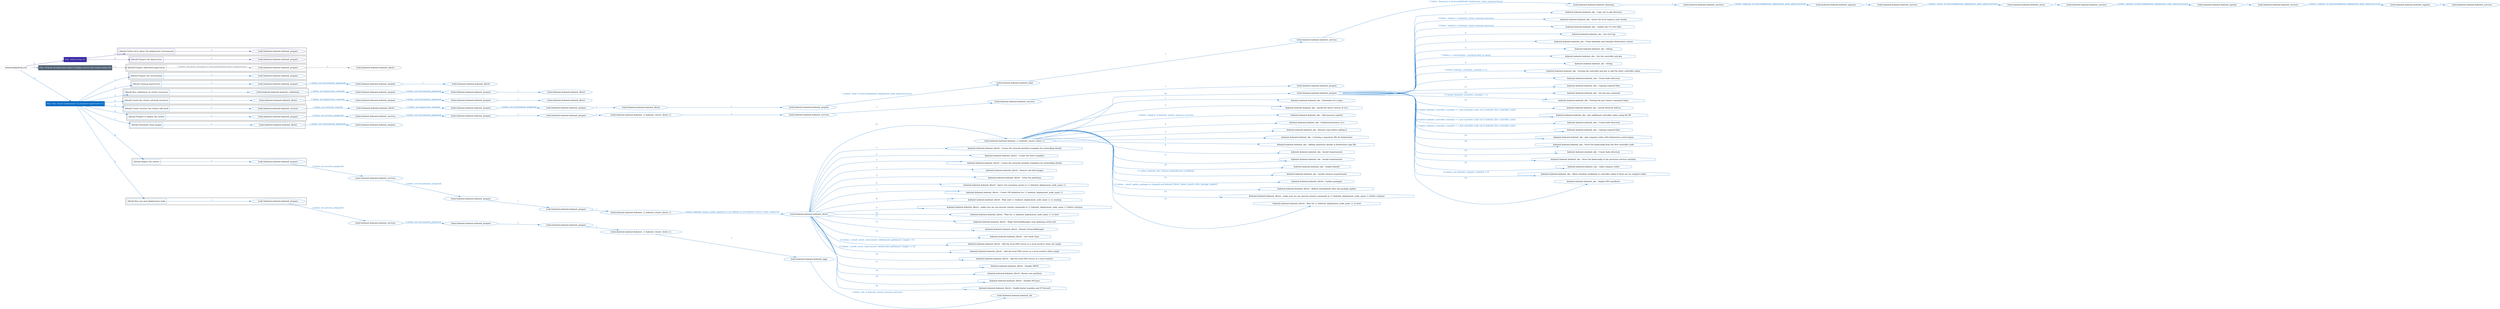 digraph {
	graph [concentrate=true ordering=in rankdir=LR ratio=fill]
	edge [esep=5 sep=10]
	"kubeinit/playbook.yml" [id=root_node style=dotted]
	play_4df8d734 [label="Play: Initial setup (1)" color="#3929a3" fontcolor="#ffffff" id=play_4df8d734 shape=box style=filled tooltip=localhost]
	"kubeinit/playbook.yml" -> play_4df8d734 [label="1 " color="#3929a3" fontcolor="#3929a3" id=edge_3ed5aedb labeltooltip="1 " tooltip="1 "]
	subgraph "kubeinit.kubeinit.kubeinit_prepare" {
		role_1d467097 [label="[role] kubeinit.kubeinit.kubeinit_prepare" color="#3929a3" id=role_1d467097 tooltip="kubeinit.kubeinit.kubeinit_prepare"]
	}
	subgraph "kubeinit.kubeinit.kubeinit_prepare" {
		role_15933218 [label="[role] kubeinit.kubeinit.kubeinit_prepare" color="#3929a3" id=role_15933218 tooltip="kubeinit.kubeinit.kubeinit_prepare"]
	}
	subgraph "Play: Initial setup (1)" {
		play_4df8d734 -> block_adcb17d1 [label=1 color="#3929a3" fontcolor="#3929a3" id=edge_505e6753 labeltooltip=1 tooltip=1]
		subgraph cluster_block_adcb17d1 {
			block_adcb17d1 [label="[block] Gather facts about the deployment environment" color="#3929a3" id=block_adcb17d1 labeltooltip="Gather facts about the deployment environment" shape=box tooltip="Gather facts about the deployment environment"]
			block_adcb17d1 -> role_1d467097 [label="1 " color="#3929a3" fontcolor="#3929a3" id=edge_13b1af11 labeltooltip="1 " tooltip="1 "]
		}
		play_4df8d734 -> block_289aad98 [label=2 color="#3929a3" fontcolor="#3929a3" id=edge_d13ef562 labeltooltip=2 tooltip=2]
		subgraph cluster_block_289aad98 {
			block_289aad98 [label="[block] Prepare the hypervisors" color="#3929a3" id=block_289aad98 labeltooltip="Prepare the hypervisors" shape=box tooltip="Prepare the hypervisors"]
			block_289aad98 -> role_15933218 [label="1 " color="#3929a3" fontcolor="#3929a3" id=edge_1b4a06f7 labeltooltip="1 " tooltip="1 "]
		}
	}
	play_a5031e57 [label="Play: Prepare all hypervisor hosts to deploy service and cluster nodes (0)" color="#556577" fontcolor="#ffffff" id=play_a5031e57 shape=box style=filled tooltip="Play: Prepare all hypervisor hosts to deploy service and cluster nodes (0)"]
	"kubeinit/playbook.yml" -> play_a5031e57 [label="2 " color="#556577" fontcolor="#556577" id=edge_7446e8f2 labeltooltip="2 " tooltip="2 "]
	subgraph "kubeinit.kubeinit.kubeinit_libvirt" {
		role_2a783f72 [label="[role] kubeinit.kubeinit.kubeinit_libvirt" color="#556577" id=role_2a783f72 tooltip="kubeinit.kubeinit.kubeinit_libvirt"]
	}
	subgraph "kubeinit.kubeinit.kubeinit_prepare" {
		role_7d89ce93 [label="[role] kubeinit.kubeinit.kubeinit_prepare" color="#556577" id=role_7d89ce93 tooltip="kubeinit.kubeinit.kubeinit_prepare"]
		role_7d89ce93 -> role_2a783f72 [label="1 " color="#556577" fontcolor="#556577" id=edge_5ac73dd1 labeltooltip="1 " tooltip="1 "]
	}
	subgraph "Play: Prepare all hypervisor hosts to deploy service and cluster nodes (0)" {
		play_a5031e57 -> block_fad495ef [label=1 color="#556577" fontcolor="#556577" id=edge_f0c6f021 labeltooltip=1 tooltip=1]
		subgraph cluster_block_fad495ef {
			block_fad495ef [label="[block] Prepare individual hypervisors" color="#556577" id=block_fad495ef labeltooltip="Prepare individual hypervisors" shape=box tooltip="Prepare individual hypervisors"]
			block_fad495ef -> role_7d89ce93 [label="1 [when: inventory_hostname in hostvars['kubeinit-facts'].hypervisors]" color="#556577" fontcolor="#556577" id=edge_6b771e18 labeltooltip="1 [when: inventory_hostname in hostvars['kubeinit-facts'].hypervisors]" tooltip="1 [when: inventory_hostname in hostvars['kubeinit-facts'].hypervisors]"]
		}
	}
	play_5ff806c0 [label="Play: Run cluster deployment on prepared hypervisors (1)" color="#086bc4" fontcolor="#ffffff" id=play_5ff806c0 shape=box style=filled tooltip=localhost]
	"kubeinit/playbook.yml" -> play_5ff806c0 [label="3 " color="#086bc4" fontcolor="#086bc4" id=edge_98f9f1fe labeltooltip="3 " tooltip="3 "]
	subgraph "kubeinit.kubeinit.kubeinit_prepare" {
		role_2b2a44ca [label="[role] kubeinit.kubeinit.kubeinit_prepare" color="#086bc4" id=role_2b2a44ca tooltip="kubeinit.kubeinit.kubeinit_prepare"]
	}
	subgraph "kubeinit.kubeinit.kubeinit_libvirt" {
		role_8ff7f972 [label="[role] kubeinit.kubeinit.kubeinit_libvirt" color="#086bc4" id=role_8ff7f972 tooltip="kubeinit.kubeinit.kubeinit_libvirt"]
	}
	subgraph "kubeinit.kubeinit.kubeinit_prepare" {
		role_ad8cf915 [label="[role] kubeinit.kubeinit.kubeinit_prepare" color="#086bc4" id=role_ad8cf915 tooltip="kubeinit.kubeinit.kubeinit_prepare"]
		role_ad8cf915 -> role_8ff7f972 [label="1 " color="#086bc4" fontcolor="#086bc4" id=edge_fd07d727 labeltooltip="1 " tooltip="1 "]
	}
	subgraph "kubeinit.kubeinit.kubeinit_prepare" {
		role_c3f7eca8 [label="[role] kubeinit.kubeinit.kubeinit_prepare" color="#086bc4" id=role_c3f7eca8 tooltip="kubeinit.kubeinit.kubeinit_prepare"]
		role_c3f7eca8 -> role_ad8cf915 [label="1 [when: not environment_prepared]" color="#086bc4" fontcolor="#086bc4" id=edge_e29c8c70 labeltooltip="1 [when: not environment_prepared]" tooltip="1 [when: not environment_prepared]"]
	}
	subgraph "kubeinit.kubeinit.kubeinit_libvirt" {
		role_96625c7c [label="[role] kubeinit.kubeinit.kubeinit_libvirt" color="#086bc4" id=role_96625c7c tooltip="kubeinit.kubeinit.kubeinit_libvirt"]
	}
	subgraph "kubeinit.kubeinit.kubeinit_prepare" {
		role_d5eb5d60 [label="[role] kubeinit.kubeinit.kubeinit_prepare" color="#086bc4" id=role_d5eb5d60 tooltip="kubeinit.kubeinit.kubeinit_prepare"]
		role_d5eb5d60 -> role_96625c7c [label="1 " color="#086bc4" fontcolor="#086bc4" id=edge_0a74979b labeltooltip="1 " tooltip="1 "]
	}
	subgraph "kubeinit.kubeinit.kubeinit_prepare" {
		role_6352f57e [label="[role] kubeinit.kubeinit.kubeinit_prepare" color="#086bc4" id=role_6352f57e tooltip="kubeinit.kubeinit.kubeinit_prepare"]
		role_6352f57e -> role_d5eb5d60 [label="1 [when: not environment_prepared]" color="#086bc4" fontcolor="#086bc4" id=edge_8f5067fd labeltooltip="1 [when: not environment_prepared]" tooltip="1 [when: not environment_prepared]"]
	}
	subgraph "kubeinit.kubeinit.kubeinit_validations" {
		role_2d87661e [label="[role] kubeinit.kubeinit.kubeinit_validations" color="#086bc4" id=role_2d87661e tooltip="kubeinit.kubeinit.kubeinit_validations"]
		role_2d87661e -> role_6352f57e [label="1 [when: not hypervisors_cleaned]" color="#086bc4" fontcolor="#086bc4" id=edge_c60edac9 labeltooltip="1 [when: not hypervisors_cleaned]" tooltip="1 [when: not hypervisors_cleaned]"]
	}
	subgraph "kubeinit.kubeinit.kubeinit_libvirt" {
		role_cf335467 [label="[role] kubeinit.kubeinit.kubeinit_libvirt" color="#086bc4" id=role_cf335467 tooltip="kubeinit.kubeinit.kubeinit_libvirt"]
	}
	subgraph "kubeinit.kubeinit.kubeinit_prepare" {
		role_ef322aff [label="[role] kubeinit.kubeinit.kubeinit_prepare" color="#086bc4" id=role_ef322aff tooltip="kubeinit.kubeinit.kubeinit_prepare"]
		role_ef322aff -> role_cf335467 [label="1 " color="#086bc4" fontcolor="#086bc4" id=edge_095b2b27 labeltooltip="1 " tooltip="1 "]
	}
	subgraph "kubeinit.kubeinit.kubeinit_prepare" {
		role_7a7e0db0 [label="[role] kubeinit.kubeinit.kubeinit_prepare" color="#086bc4" id=role_7a7e0db0 tooltip="kubeinit.kubeinit.kubeinit_prepare"]
		role_7a7e0db0 -> role_ef322aff [label="1 [when: not environment_prepared]" color="#086bc4" fontcolor="#086bc4" id=edge_0011e1dc labeltooltip="1 [when: not environment_prepared]" tooltip="1 [when: not environment_prepared]"]
	}
	subgraph "kubeinit.kubeinit.kubeinit_libvirt" {
		role_b9ea425b [label="[role] kubeinit.kubeinit.kubeinit_libvirt" color="#086bc4" id=role_b9ea425b tooltip="kubeinit.kubeinit.kubeinit_libvirt"]
		role_b9ea425b -> role_7a7e0db0 [label="1 [when: not hypervisors_cleaned]" color="#086bc4" fontcolor="#086bc4" id=edge_5e09fa13 labeltooltip="1 [when: not hypervisors_cleaned]" tooltip="1 [when: not hypervisors_cleaned]"]
	}
	subgraph "kubeinit.kubeinit.kubeinit_services" {
		role_4d7e0a0d [label="[role] kubeinit.kubeinit.kubeinit_services" color="#086bc4" id=role_4d7e0a0d tooltip="kubeinit.kubeinit.kubeinit_services"]
	}
	subgraph "kubeinit.kubeinit.kubeinit_registry" {
		role_9364b948 [label="[role] kubeinit.kubeinit.kubeinit_registry" color="#086bc4" id=role_9364b948 tooltip="kubeinit.kubeinit.kubeinit_registry"]
		role_9364b948 -> role_4d7e0a0d [label="1 " color="#086bc4" fontcolor="#086bc4" id=edge_e820f19b labeltooltip="1 " tooltip="1 "]
	}
	subgraph "kubeinit.kubeinit.kubeinit_services" {
		role_c9177284 [label="[role] kubeinit.kubeinit.kubeinit_services" color="#086bc4" id=role_c9177284 tooltip="kubeinit.kubeinit.kubeinit_services"]
		role_c9177284 -> role_9364b948 [label="1 [when: 'registry' in hostvars[kubeinit_deployment_node_name].services]" color="#086bc4" fontcolor="#086bc4" id=edge_66edf5ef labeltooltip="1 [when: 'registry' in hostvars[kubeinit_deployment_node_name].services]" tooltip="1 [when: 'registry' in hostvars[kubeinit_deployment_node_name].services]"]
	}
	subgraph "kubeinit.kubeinit.kubeinit_apache" {
		role_87221b5e [label="[role] kubeinit.kubeinit.kubeinit_apache" color="#086bc4" id=role_87221b5e tooltip="kubeinit.kubeinit.kubeinit_apache"]
		role_87221b5e -> role_c9177284 [label="1 " color="#086bc4" fontcolor="#086bc4" id=edge_55ea1397 labeltooltip="1 " tooltip="1 "]
	}
	subgraph "kubeinit.kubeinit.kubeinit_services" {
		role_a768c09b [label="[role] kubeinit.kubeinit.kubeinit_services" color="#086bc4" id=role_a768c09b tooltip="kubeinit.kubeinit.kubeinit_services"]
		role_a768c09b -> role_87221b5e [label="1 [when: 'apache' in hostvars[kubeinit_deployment_node_name].services]" color="#086bc4" fontcolor="#086bc4" id=edge_456926e8 labeltooltip="1 [when: 'apache' in hostvars[kubeinit_deployment_node_name].services]" tooltip="1 [when: 'apache' in hostvars[kubeinit_deployment_node_name].services]"]
	}
	subgraph "kubeinit.kubeinit.kubeinit_nexus" {
		role_a25a2f2f [label="[role] kubeinit.kubeinit.kubeinit_nexus" color="#086bc4" id=role_a25a2f2f tooltip="kubeinit.kubeinit.kubeinit_nexus"]
		role_a25a2f2f -> role_a768c09b [label="1 " color="#086bc4" fontcolor="#086bc4" id=edge_9abb2444 labeltooltip="1 " tooltip="1 "]
	}
	subgraph "kubeinit.kubeinit.kubeinit_services" {
		role_cd7a7ea3 [label="[role] kubeinit.kubeinit.kubeinit_services" color="#086bc4" id=role_cd7a7ea3 tooltip="kubeinit.kubeinit.kubeinit_services"]
		role_cd7a7ea3 -> role_a25a2f2f [label="1 [when: 'nexus' in hostvars[kubeinit_deployment_node_name].services]" color="#086bc4" fontcolor="#086bc4" id=edge_f8e1621b labeltooltip="1 [when: 'nexus' in hostvars[kubeinit_deployment_node_name].services]" tooltip="1 [when: 'nexus' in hostvars[kubeinit_deployment_node_name].services]"]
	}
	subgraph "kubeinit.kubeinit.kubeinit_haproxy" {
		role_f09598a8 [label="[role] kubeinit.kubeinit.kubeinit_haproxy" color="#086bc4" id=role_f09598a8 tooltip="kubeinit.kubeinit.kubeinit_haproxy"]
		role_f09598a8 -> role_cd7a7ea3 [label="1 " color="#086bc4" fontcolor="#086bc4" id=edge_c3ebd8f5 labeltooltip="1 " tooltip="1 "]
	}
	subgraph "kubeinit.kubeinit.kubeinit_services" {
		role_db5be6fd [label="[role] kubeinit.kubeinit.kubeinit_services" color="#086bc4" id=role_db5be6fd tooltip="kubeinit.kubeinit.kubeinit_services"]
		role_db5be6fd -> role_f09598a8 [label="1 [when: 'haproxy' in hostvars[kubeinit_deployment_node_name].services]" color="#086bc4" fontcolor="#086bc4" id=edge_77153c7b labeltooltip="1 [when: 'haproxy' in hostvars[kubeinit_deployment_node_name].services]" tooltip="1 [when: 'haproxy' in hostvars[kubeinit_deployment_node_name].services]"]
	}
	subgraph "kubeinit.kubeinit.kubeinit_dnsmasq" {
		role_d92e826e [label="[role] kubeinit.kubeinit.kubeinit_dnsmasq" color="#086bc4" id=role_d92e826e tooltip="kubeinit.kubeinit.kubeinit_dnsmasq"]
		role_d92e826e -> role_db5be6fd [label="1 " color="#086bc4" fontcolor="#086bc4" id=edge_0b9aeb5b labeltooltip="1 " tooltip="1 "]
	}
	subgraph "kubeinit.kubeinit.kubeinit_services" {
		role_4b317876 [label="[role] kubeinit.kubeinit.kubeinit_services" color="#086bc4" id=role_4b317876 tooltip="kubeinit.kubeinit.kubeinit_services"]
		role_4b317876 -> role_d92e826e [label="1 [when: 'dnsmasq' in hostvars[kubeinit_deployment_node_name].services]" color="#086bc4" fontcolor="#086bc4" id=edge_027cce01 labeltooltip="1 [when: 'dnsmasq' in hostvars[kubeinit_deployment_node_name].services]" tooltip="1 [when: 'dnsmasq' in hostvars[kubeinit_deployment_node_name].services]"]
	}
	subgraph "kubeinit.kubeinit.kubeinit_bind" {
		role_19c16f8e [label="[role] kubeinit.kubeinit.kubeinit_bind" color="#086bc4" id=role_19c16f8e tooltip="kubeinit.kubeinit.kubeinit_bind"]
		role_19c16f8e -> role_4b317876 [label="1 " color="#086bc4" fontcolor="#086bc4" id=edge_41ac9690 labeltooltip="1 " tooltip="1 "]
	}
	subgraph "kubeinit.kubeinit.kubeinit_prepare" {
		role_c6bc82ed [label="[role] kubeinit.kubeinit.kubeinit_prepare" color="#086bc4" id=role_c6bc82ed tooltip="kubeinit.kubeinit.kubeinit_prepare"]
		role_c6bc82ed -> role_19c16f8e [label="1 [when: 'bind' in hostvars[kubeinit_deployment_node_name].services]" color="#086bc4" fontcolor="#086bc4" id=edge_817ed645 labeltooltip="1 [when: 'bind' in hostvars[kubeinit_deployment_node_name].services]" tooltip="1 [when: 'bind' in hostvars[kubeinit_deployment_node_name].services]"]
	}
	subgraph "kubeinit.kubeinit.kubeinit_libvirt" {
		role_b9b2a338 [label="[role] kubeinit.kubeinit.kubeinit_libvirt" color="#086bc4" id=role_b9b2a338 tooltip="kubeinit.kubeinit.kubeinit_libvirt"]
		role_b9b2a338 -> role_c6bc82ed [label="1 " color="#086bc4" fontcolor="#086bc4" id=edge_1a48eed8 labeltooltip="1 " tooltip="1 "]
	}
	subgraph "kubeinit.kubeinit.kubeinit_prepare" {
		role_388129c2 [label="[role] kubeinit.kubeinit.kubeinit_prepare" color="#086bc4" id=role_388129c2 tooltip="kubeinit.kubeinit.kubeinit_prepare"]
		role_388129c2 -> role_b9b2a338 [label="1 " color="#086bc4" fontcolor="#086bc4" id=edge_c1a2c1a8 labeltooltip="1 " tooltip="1 "]
	}
	subgraph "kubeinit.kubeinit.kubeinit_prepare" {
		role_335f3ede [label="[role] kubeinit.kubeinit.kubeinit_prepare" color="#086bc4" id=role_335f3ede tooltip="kubeinit.kubeinit.kubeinit_prepare"]
		role_335f3ede -> role_388129c2 [label="1 [when: not environment_prepared]" color="#086bc4" fontcolor="#086bc4" id=edge_19c2c2e0 labeltooltip="1 [when: not environment_prepared]" tooltip="1 [when: not environment_prepared]"]
	}
	subgraph "kubeinit.kubeinit.kubeinit_libvirt" {
		role_1cc6592c [label="[role] kubeinit.kubeinit.kubeinit_libvirt" color="#086bc4" id=role_1cc6592c tooltip="kubeinit.kubeinit.kubeinit_libvirt"]
		role_1cc6592c -> role_335f3ede [label="1 [when: not hypervisors_cleaned]" color="#086bc4" fontcolor="#086bc4" id=edge_55834cd8 labeltooltip="1 [when: not hypervisors_cleaned]" tooltip="1 [when: not hypervisors_cleaned]"]
	}
	subgraph "kubeinit.kubeinit.kubeinit_services" {
		role_0e4b0f55 [label="[role] kubeinit.kubeinit.kubeinit_services" color="#086bc4" id=role_0e4b0f55 tooltip="kubeinit.kubeinit.kubeinit_services"]
		role_0e4b0f55 -> role_1cc6592c [label="1 [when: not network_created]" color="#086bc4" fontcolor="#086bc4" id=edge_bcb33b3a labeltooltip="1 [when: not network_created]" tooltip="1 [when: not network_created]"]
	}
	subgraph "kubeinit.kubeinit.kubeinit_prepare" {
		role_327205b8 [label="[role] kubeinit.kubeinit.kubeinit_prepare" color="#086bc4" id=role_327205b8 tooltip="kubeinit.kubeinit.kubeinit_prepare"]
	}
	subgraph "kubeinit.kubeinit.kubeinit_services" {
		role_8ec144fd [label="[role] kubeinit.kubeinit.kubeinit_services" color="#086bc4" id=role_8ec144fd tooltip="kubeinit.kubeinit.kubeinit_services"]
		role_8ec144fd -> role_327205b8 [label="1 " color="#086bc4" fontcolor="#086bc4" id=edge_b0a00d24 labeltooltip="1 " tooltip="1 "]
	}
	subgraph "kubeinit.kubeinit.kubeinit_services" {
		role_80258eed [label="[role] kubeinit.kubeinit.kubeinit_services" color="#086bc4" id=role_80258eed tooltip="kubeinit.kubeinit.kubeinit_services"]
		role_80258eed -> role_8ec144fd [label="1 " color="#086bc4" fontcolor="#086bc4" id=edge_8c93f946 labeltooltip="1 " tooltip="1 "]
	}
	subgraph "kubeinit.kubeinit.kubeinit_{{ kubeinit_cluster_distro }}" {
		role_b911feb9 [label="[role] kubeinit.kubeinit.kubeinit_{{ kubeinit_cluster_distro }}" color="#086bc4" id=role_b911feb9 tooltip="kubeinit.kubeinit.kubeinit_{{ kubeinit_cluster_distro }}"]
		role_b911feb9 -> role_80258eed [label="1 " color="#086bc4" fontcolor="#086bc4" id=edge_a6a96b20 labeltooltip="1 " tooltip="1 "]
	}
	subgraph "kubeinit.kubeinit.kubeinit_prepare" {
		role_0648d291 [label="[role] kubeinit.kubeinit.kubeinit_prepare" color="#086bc4" id=role_0648d291 tooltip="kubeinit.kubeinit.kubeinit_prepare"]
		role_0648d291 -> role_b911feb9 [label="1 " color="#086bc4" fontcolor="#086bc4" id=edge_9d9996bf labeltooltip="1 " tooltip="1 "]
	}
	subgraph "kubeinit.kubeinit.kubeinit_prepare" {
		role_cbd53450 [label="[role] kubeinit.kubeinit.kubeinit_prepare" color="#086bc4" id=role_cbd53450 tooltip="kubeinit.kubeinit.kubeinit_prepare"]
		role_cbd53450 -> role_0648d291 [label="1 " color="#086bc4" fontcolor="#086bc4" id=edge_f4871e44 labeltooltip="1 " tooltip="1 "]
	}
	subgraph "kubeinit.kubeinit.kubeinit_services" {
		role_aff22ab5 [label="[role] kubeinit.kubeinit.kubeinit_services" color="#086bc4" id=role_aff22ab5 tooltip="kubeinit.kubeinit.kubeinit_services"]
		role_aff22ab5 -> role_cbd53450 [label="1 [when: not environment_prepared]" color="#086bc4" fontcolor="#086bc4" id=edge_6f68a855 labeltooltip="1 [when: not environment_prepared]" tooltip="1 [when: not environment_prepared]"]
	}
	subgraph "kubeinit.kubeinit.kubeinit_prepare" {
		role_21009ab2 [label="[role] kubeinit.kubeinit.kubeinit_prepare" color="#086bc4" id=role_21009ab2 tooltip="kubeinit.kubeinit.kubeinit_prepare"]
		role_21009ab2 -> role_aff22ab5 [label="1 [when: not services_prepared]" color="#086bc4" fontcolor="#086bc4" id=edge_0233f955 labeltooltip="1 [when: not services_prepared]" tooltip="1 [when: not services_prepared]"]
	}
	subgraph "kubeinit.kubeinit.kubeinit_prepare" {
		role_cea91647 [label="[role] kubeinit.kubeinit.kubeinit_prepare" color="#086bc4" id=role_cea91647 tooltip="kubeinit.kubeinit.kubeinit_prepare"]
	}
	subgraph "kubeinit.kubeinit.kubeinit_libvirt" {
		role_122a59dc [label="[role] kubeinit.kubeinit.kubeinit_libvirt" color="#086bc4" id=role_122a59dc tooltip="kubeinit.kubeinit.kubeinit_libvirt"]
		role_122a59dc -> role_cea91647 [label="1 [when: not environment_prepared]" color="#086bc4" fontcolor="#086bc4" id=edge_670f5f5a labeltooltip="1 [when: not environment_prepared]" tooltip="1 [when: not environment_prepared]"]
	}
	subgraph "kubeinit.kubeinit.kubeinit_prepare" {
		role_ce9730eb [label="[role] kubeinit.kubeinit.kubeinit_prepare" color="#086bc4" id=role_ce9730eb tooltip="kubeinit.kubeinit.kubeinit_prepare"]
		task_fcd338c7 [label="kubeinit.kubeinit.kubeinit_eks : Copy cert to pki directory" color="#086bc4" id=task_fcd338c7 shape=octagon tooltip="kubeinit.kubeinit.kubeinit_eks : Copy cert to pki directory"]
		role_ce9730eb -> task_fcd338c7 [label="1 " color="#086bc4" fontcolor="#086bc4" id=edge_8430ed64 labeltooltip="1 " tooltip="1 "]
		task_208f67e6 [label="kubeinit.kubeinit.kubeinit_eks : Insert the local registry auth details" color="#086bc4" id=task_208f67e6 shape=octagon tooltip="kubeinit.kubeinit.kubeinit_eks : Insert the local registry auth details"]
		role_ce9730eb -> task_208f67e6 [label="2 [when: 'registry' in kubeinit_cluster_hostvars.services]" color="#086bc4" fontcolor="#086bc4" id=edge_d4ae36c4 labeltooltip="2 [when: 'registry' in kubeinit_cluster_hostvars.services]" tooltip="2 [when: 'registry' in kubeinit_cluster_hostvars.services]"]
		task_ed138535 [label="kubeinit.kubeinit.kubeinit_eks : Update the CA certs files" color="#086bc4" id=task_ed138535 shape=octagon tooltip="kubeinit.kubeinit.kubeinit_eks : Update the CA certs files"]
		role_ce9730eb -> task_ed138535 [label="3 [when: 'registry' in kubeinit_cluster_hostvars.services]" color="#086bc4" fontcolor="#086bc4" id=edge_969810f0 labeltooltip="3 [when: 'registry' in kubeinit_cluster_hostvars.services]" tooltip="3 [when: 'registry' in kubeinit_cluster_hostvars.services]"]
		task_51d58730 [label="kubeinit.kubeinit.kubeinit_eks : Get etcd tag" color="#086bc4" id=task_51d58730 shape=octagon tooltip="kubeinit.kubeinit.kubeinit_eks : Get etcd tag"]
		role_ce9730eb -> task_51d58730 [label="4 " color="#086bc4" fontcolor="#086bc4" id=edge_cf4c1f9a labeltooltip="4 " tooltip="4 "]
		task_7de5353f [label="kubeinit.kubeinit.kubeinit_eks : Clean kubeadm and initialize Kubernetes cluster" color="#086bc4" id=task_7de5353f shape=octagon tooltip="kubeinit.kubeinit.kubeinit_eks : Clean kubeadm and initialize Kubernetes cluster"]
		role_ce9730eb -> task_7de5353f [label="5 " color="#086bc4" fontcolor="#086bc4" id=edge_a0873c65 labeltooltip="5 " tooltip="5 "]
		task_2b5e5bda [label="kubeinit.kubeinit.kubeinit_eks : Debug" color="#086bc4" id=task_2b5e5bda shape=octagon tooltip="kubeinit.kubeinit.kubeinit_eks : Debug"]
		role_ce9730eb -> task_2b5e5bda [label="6 " color="#086bc4" fontcolor="#086bc4" id=edge_60cbb2e2 labeltooltip="6 " tooltip="6 "]
		task_7a2798ac [label="kubeinit.kubeinit.kubeinit_eks : Get the controller join key" color="#086bc4" id=task_7a2798ac shape=octagon tooltip="kubeinit.kubeinit.kubeinit_eks : Get the controller join key"]
		role_ce9730eb -> task_7a2798ac [label="7 [when: ('--control-plane --certificate-key' in item)]" color="#086bc4" fontcolor="#086bc4" id=edge_d0d1fdf5 labeltooltip="7 [when: ('--control-plane --certificate-key' in item)]" tooltip="7 [when: ('--control-plane --certificate-key' in item)]"]
		task_9708154d [label="kubeinit.kubeinit.kubeinit_eks : Debug" color="#086bc4" id=task_9708154d shape=octagon tooltip="kubeinit.kubeinit.kubeinit_eks : Debug"]
		role_ce9730eb -> task_9708154d [label="8 " color="#086bc4" fontcolor="#086bc4" id=edge_55729abe labeltooltip="8 " tooltip="8 "]
		task_cd5156e5 [label="kubeinit.kubeinit.kubeinit_eks : Storing the controller join key to add the other controller nodes." color="#086bc4" id=task_cd5156e5 shape=octagon tooltip="kubeinit.kubeinit.kubeinit_eks : Storing the controller join key to add the other controller nodes."]
		role_ce9730eb -> task_cd5156e5 [label="9 [when: kubeinit_controller_count|int > 1]" color="#086bc4" fontcolor="#086bc4" id=edge_4fed5e34 labeltooltip="9 [when: kubeinit_controller_count|int > 1]" tooltip="9 [when: kubeinit_controller_count|int > 1]"]
		task_61a9622d [label="kubeinit.kubeinit.kubeinit_eks : Create kube directory" color="#086bc4" id=task_61a9622d shape=octagon tooltip="kubeinit.kubeinit.kubeinit_eks : Create kube directory"]
		role_ce9730eb -> task_61a9622d [label="10 " color="#086bc4" fontcolor="#086bc4" id=edge_5c4b7e5f labeltooltip="10 " tooltip="10 "]
		task_234d3895 [label="kubeinit.kubeinit.kubeinit_eks : Copying required files" color="#086bc4" id=task_234d3895 shape=octagon tooltip="kubeinit.kubeinit.kubeinit_eks : Copying required files"]
		role_ce9730eb -> task_234d3895 [label="11 " color="#086bc4" fontcolor="#086bc4" id=edge_c275c3ea labeltooltip="11 " tooltip="11 "]
		task_2d70c197 [label="kubeinit.kubeinit.kubeinit_eks : Get the join command" color="#086bc4" id=task_2d70c197 shape=octagon tooltip="kubeinit.kubeinit.kubeinit_eks : Get the join command"]
		role_ce9730eb -> task_2d70c197 [label="12 " color="#086bc4" fontcolor="#086bc4" id=edge_0b0c7f45 labeltooltip="12 " tooltip="12 "]
		task_8391bad2 [label="kubeinit.kubeinit.kubeinit_eks : Storing the join cluster command token." color="#086bc4" id=task_8391bad2 shape=octagon tooltip="kubeinit.kubeinit.kubeinit_eks : Storing the join cluster command token."]
		role_ce9730eb -> task_8391bad2 [label="13 [when: kubeinit_controller_count|int > 1]" color="#086bc4" fontcolor="#086bc4" id=edge_05011b20 labeltooltip="13 [when: kubeinit_controller_count|int > 1]" tooltip="13 [when: kubeinit_controller_count|int > 1]"]
		task_6cc54717 [label="kubeinit.kubeinit.kubeinit_eks : Install Network Add-on" color="#086bc4" id=task_6cc54717 shape=octagon tooltip="kubeinit.kubeinit.kubeinit_eks : Install Network Add-on"]
		role_ce9730eb -> task_6cc54717 [label="14 " color="#086bc4" fontcolor="#086bc4" id=edge_d046a3f7 labeltooltip="14 " tooltip="14 "]
		task_f7aaf9bf [label="kubeinit.kubeinit.kubeinit_eks : Join additional controller nodes using the PK" color="#086bc4" id=task_f7aaf9bf shape=octagon tooltip="kubeinit.kubeinit.kubeinit_eks : Join additional controller nodes using the PK"]
		role_ce9730eb -> task_f7aaf9bf [label="15 [when: kubeinit_controller_count|int > 1 and controller_node not in kubeinit_first_controller_node]" color="#086bc4" fontcolor="#086bc4" id=edge_aade8af4 labeltooltip="15 [when: kubeinit_controller_count|int > 1 and controller_node not in kubeinit_first_controller_node]" tooltip="15 [when: kubeinit_controller_count|int > 1 and controller_node not in kubeinit_first_controller_node]"]
		task_cdab5ceb [label="kubeinit.kubeinit.kubeinit_eks : Create kube directory" color="#086bc4" id=task_cdab5ceb shape=octagon tooltip="kubeinit.kubeinit.kubeinit_eks : Create kube directory"]
		role_ce9730eb -> task_cdab5ceb [label="16 [when: kubeinit_controller_count|int > 1 and controller_node not in kubeinit_first_controller_node]" color="#086bc4" fontcolor="#086bc4" id=edge_8267a372 labeltooltip="16 [when: kubeinit_controller_count|int > 1 and controller_node not in kubeinit_first_controller_node]" tooltip="16 [when: kubeinit_controller_count|int > 1 and controller_node not in kubeinit_first_controller_node]"]
		task_170ca5c5 [label="kubeinit.kubeinit.kubeinit_eks : Copying required files" color="#086bc4" id=task_170ca5c5 shape=octagon tooltip="kubeinit.kubeinit.kubeinit_eks : Copying required files"]
		role_ce9730eb -> task_170ca5c5 [label="17 [when: kubeinit_controller_count|int > 1 and controller_node not in kubeinit_first_controller_node]" color="#086bc4" fontcolor="#086bc4" id=edge_96d20a0c labeltooltip="17 [when: kubeinit_controller_count|int > 1 and controller_node not in kubeinit_first_controller_node]" tooltip="17 [when: kubeinit_controller_count|int > 1 and controller_node not in kubeinit_first_controller_node]"]
		task_706edc14 [label="kubeinit.kubeinit.kubeinit_eks : Join compute nodes with kubernetes control plane" color="#086bc4" id=task_706edc14 shape=octagon tooltip="kubeinit.kubeinit.kubeinit_eks : Join compute nodes with kubernetes control plane"]
		role_ce9730eb -> task_706edc14 [label="18 " color="#086bc4" fontcolor="#086bc4" id=edge_4cf65783 labeltooltip="18 " tooltip="18 "]
		task_c250c961 [label="kubeinit.kubeinit.kubeinit_eks : Fetch the kubeconfig from the first controller node" color="#086bc4" id=task_c250c961 shape=octagon tooltip="kubeinit.kubeinit.kubeinit_eks : Fetch the kubeconfig from the first controller node"]
		role_ce9730eb -> task_c250c961 [label="19 " color="#086bc4" fontcolor="#086bc4" id=edge_aa3c4435 labeltooltip="19 " tooltip="19 "]
		task_e78d1c6e [label="kubeinit.kubeinit.kubeinit_eks : Create kube directory" color="#086bc4" id=task_e78d1c6e shape=octagon tooltip="kubeinit.kubeinit.kubeinit_eks : Create kube directory"]
		role_ce9730eb -> task_e78d1c6e [label="20 " color="#086bc4" fontcolor="#086bc4" id=edge_db3507fb labeltooltip="20 " tooltip="20 "]
		task_10b5288e [label="kubeinit.kubeinit.kubeinit_eks : Store the kubeconfig to the provision services machine." color="#086bc4" id=task_10b5288e shape=octagon tooltip="kubeinit.kubeinit.kubeinit_eks : Store the kubeconfig to the provision services machine."]
		role_ce9730eb -> task_10b5288e [label="21 " color="#086bc4" fontcolor="#086bc4" id=edge_0b9178d0 labeltooltip="21 " tooltip="21 "]
		task_67b450c6 [label="kubeinit.kubeinit.kubeinit_eks : Label compute nodes" color="#086bc4" id=task_67b450c6 shape=octagon tooltip="kubeinit.kubeinit.kubeinit_eks : Label compute nodes"]
		role_ce9730eb -> task_67b450c6 [label="22 " color="#086bc4" fontcolor="#086bc4" id=edge_3a8c6171 labeltooltip="22 " tooltip="22 "]
		task_4f214f6c [label="kubeinit.kubeinit.kubeinit_eks : Allow schedule workloads in controller nodes if there are no compute nodes" color="#086bc4" id=task_4f214f6c shape=octagon tooltip="kubeinit.kubeinit.kubeinit_eks : Allow schedule workloads in controller nodes if there are no compute nodes"]
		role_ce9730eb -> task_4f214f6c [label="23 [when: not kubeinit_compute_count|int > 0]" color="#086bc4" fontcolor="#086bc4" id=edge_c5720257 labeltooltip="23 [when: not kubeinit_compute_count|int > 0]" tooltip="23 [when: not kubeinit_compute_count|int > 0]"]
		task_03b86464 [label="kubeinit.kubeinit.kubeinit_eks : Deploy EKS manifests." color="#086bc4" id=task_03b86464 shape=octagon tooltip="kubeinit.kubeinit.kubeinit_eks : Deploy EKS manifests."]
		role_ce9730eb -> task_03b86464 [label="24 " color="#086bc4" fontcolor="#086bc4" id=edge_0458e563 labeltooltip="24 " tooltip="24 "]
	}
	subgraph "kubeinit.kubeinit.kubeinit_{{ kubeinit_cluster_distro }}" {
		role_e3c967c9 [label="[role] kubeinit.kubeinit.kubeinit_{{ kubeinit_cluster_distro }}" color="#086bc4" id=role_e3c967c9 tooltip="kubeinit.kubeinit.kubeinit_{{ kubeinit_cluster_distro }}"]
		task_badb5c3e [label="kubeinit.kubeinit.kubeinit_eks : Download cri-o repos" color="#086bc4" id=task_badb5c3e shape=octagon tooltip="kubeinit.kubeinit.kubeinit_eks : Download cri-o repos"]
		role_e3c967c9 -> task_badb5c3e [label="1 " color="#086bc4" fontcolor="#086bc4" id=edge_91beefb3 labeltooltip="1 " tooltip="1 "]
		task_e90589c9 [label="kubeinit.kubeinit.kubeinit_eks : Install the latest version of cri-o" color="#086bc4" id=task_e90589c9 shape=octagon tooltip="kubeinit.kubeinit.kubeinit_eks : Install the latest version of cri-o"]
		role_e3c967c9 -> task_e90589c9 [label="2 " color="#086bc4" fontcolor="#086bc4" id=edge_791b92b2 labeltooltip="2 " tooltip="2 "]
		task_2280327a [label="kubeinit.kubeinit.kubeinit_eks : Add insecure registry" color="#086bc4" id=task_2280327a shape=octagon tooltip="kubeinit.kubeinit.kubeinit_eks : Add insecure registry"]
		role_e3c967c9 -> task_2280327a [label="3 [when: 'registry' in kubeinit_cluster_hostvars.services]" color="#086bc4" fontcolor="#086bc4" id=edge_0ab4234e labeltooltip="3 [when: 'registry' in kubeinit_cluster_hostvars.services]" tooltip="3 [when: 'registry' in kubeinit_cluster_hostvars.services]"]
		task_2c31f083 [label="kubeinit.kubeinit.kubeinit_eks : Enable/start/status cri-o" color="#086bc4" id=task_2c31f083 shape=octagon tooltip="kubeinit.kubeinit.kubeinit_eks : Enable/start/status cri-o"]
		role_e3c967c9 -> task_2c31f083 [label="4 " color="#086bc4" fontcolor="#086bc4" id=edge_4ca681d0 labeltooltip="4 " tooltip="4 "]
		task_aa6a78c1 [label="kubeinit.kubeinit.kubeinit_eks : Remove repo before adding it" color="#086bc4" id=task_aa6a78c1 shape=octagon tooltip="kubeinit.kubeinit.kubeinit_eks : Remove repo before adding it"]
		role_e3c967c9 -> task_aa6a78c1 [label="5 " color="#086bc4" fontcolor="#086bc4" id=edge_15313cdc labeltooltip="5 " tooltip="5 "]
		task_6425089a [label="kubeinit.kubeinit.kubeinit_eks : Creating a repository file for Kubernetes" color="#086bc4" id=task_6425089a shape=octagon tooltip="kubeinit.kubeinit.kubeinit_eks : Creating a repository file for Kubernetes"]
		role_e3c967c9 -> task_6425089a [label="6 " color="#086bc4" fontcolor="#086bc4" id=edge_c6d85023 labeltooltip="6 " tooltip="6 "]
		task_11ee4e46 [label="kubeinit.kubeinit.kubeinit_eks : Adding repository details in Kubernetes repo file." color="#086bc4" id=task_11ee4e46 shape=octagon tooltip="kubeinit.kubeinit.kubeinit_eks : Adding repository details in Kubernetes repo file."]
		role_e3c967c9 -> task_11ee4e46 [label="7 " color="#086bc4" fontcolor="#086bc4" id=edge_b59b3a72 labeltooltip="7 " tooltip="7 "]
		task_e1eee262 [label="kubeinit.kubeinit.kubeinit_eks : Install requirements" color="#086bc4" id=task_e1eee262 shape=octagon tooltip="kubeinit.kubeinit.kubeinit_eks : Install requirements"]
		role_e3c967c9 -> task_e1eee262 [label="8 " color="#086bc4" fontcolor="#086bc4" id=edge_4c172d67 labeltooltip="8 " tooltip="8 "]
		task_9397544d [label="kubeinit.kubeinit.kubeinit_eks : Install requirements" color="#086bc4" id=task_9397544d shape=octagon tooltip="kubeinit.kubeinit.kubeinit_eks : Install requirements"]
		role_e3c967c9 -> task_9397544d [label="9 " color="#086bc4" fontcolor="#086bc4" id=edge_48890582 labeltooltip="9 " tooltip="9 "]
		task_b37e892f [label="kubeinit.kubeinit.kubeinit_eks : Enable kubelet" color="#086bc4" id=task_b37e892f shape=octagon tooltip="kubeinit.kubeinit.kubeinit_eks : Enable kubelet"]
		role_e3c967c9 -> task_b37e892f [label="10 " color="#086bc4" fontcolor="#086bc4" id=edge_dcd57b74 labeltooltip="10 " tooltip="10 "]
		task_e91b0faf [label="kubeinit.kubeinit.kubeinit_eks : Install common requirements" color="#086bc4" id=task_e91b0faf shape=octagon tooltip="kubeinit.kubeinit.kubeinit_eks : Install common requirements"]
		role_e3c967c9 -> task_e91b0faf [label="11 [when: kubeinit_eks_common_dependencies is defined]" color="#086bc4" fontcolor="#086bc4" id=edge_382bf169 labeltooltip="11 [when: kubeinit_eks_common_dependencies is defined]" tooltip="11 [when: kubeinit_eks_common_dependencies is defined]"]
		task_3923f1a1 [label="kubeinit.kubeinit.kubeinit_libvirt : Update packages" color="#086bc4" id=task_3923f1a1 shape=octagon tooltip="kubeinit.kubeinit.kubeinit_libvirt : Update packages"]
		role_e3c967c9 -> task_3923f1a1 [label="12 " color="#086bc4" fontcolor="#086bc4" id=edge_f2ed580b labeltooltip="12 " tooltip="12 "]
		task_617025ae [label="kubeinit.kubeinit.kubeinit_libvirt : Reboot immediately after the package update" color="#086bc4" id=task_617025ae shape=octagon tooltip="kubeinit.kubeinit.kubeinit_libvirt : Reboot immediately after the package update"]
		role_e3c967c9 -> task_617025ae [label="13 [when: _result_update_packages is changed and kubeinit_libvirt_reboot_guests_after_package_update]" color="#086bc4" fontcolor="#086bc4" id=edge_e4d53cc9 labeltooltip="13 [when: _result_update_packages is changed and kubeinit_libvirt_reboot_guests_after_package_update]" tooltip="13 [when: _result_update_packages is changed and kubeinit_libvirt_reboot_guests_after_package_update]"]
		task_228e0b48 [label="kubeinit.kubeinit.kubeinit_libvirt : make sure we can execute remote commands in {{ kubeinit_deployment_node_name }} before continue" color="#086bc4" id=task_228e0b48 shape=octagon tooltip="kubeinit.kubeinit.kubeinit_libvirt : make sure we can execute remote commands in {{ kubeinit_deployment_node_name }} before continue"]
		role_e3c967c9 -> task_228e0b48 [label="14 " color="#086bc4" fontcolor="#086bc4" id=edge_34331f15 labeltooltip="14 " tooltip="14 "]
		task_257cd660 [label="kubeinit.kubeinit.kubeinit_libvirt : Wait for {{ kubeinit_deployment_node_name }} to boot" color="#086bc4" id=task_257cd660 shape=octagon tooltip="kubeinit.kubeinit.kubeinit_libvirt : Wait for {{ kubeinit_deployment_node_name }} to boot"]
		role_e3c967c9 -> task_257cd660 [label="15 " color="#086bc4" fontcolor="#086bc4" id=edge_d3b3fbad labeltooltip="15 " tooltip="15 "]
		role_e3c967c9 -> role_ce9730eb [label="16 " color="#086bc4" fontcolor="#086bc4" id=edge_8dfa94de labeltooltip="16 " tooltip="16 "]
	}
	subgraph "kubeinit.kubeinit.kubeinit_libvirt" {
		role_8951eaea [label="[role] kubeinit.kubeinit.kubeinit_libvirt" color="#086bc4" id=role_8951eaea tooltip="kubeinit.kubeinit.kubeinit_libvirt"]
		task_fa6c43f0 [label="kubeinit.kubeinit.kubeinit_libvirt : Create the network interface template for networking details" color="#086bc4" id=task_fa6c43f0 shape=octagon tooltip="kubeinit.kubeinit.kubeinit_libvirt : Create the network interface template for networking details"]
		role_8951eaea -> task_fa6c43f0 [label="1 " color="#086bc4" fontcolor="#086bc4" id=edge_065bb2ac labeltooltip="1 " tooltip="1 "]
		task_ca6e0cb4 [label="kubeinit.kubeinit.kubeinit_libvirt : Create the hosts template" color="#086bc4" id=task_ca6e0cb4 shape=octagon tooltip="kubeinit.kubeinit.kubeinit_libvirt : Create the hosts template"]
		role_8951eaea -> task_ca6e0cb4 [label="2 " color="#086bc4" fontcolor="#086bc4" id=edge_d2a20079 labeltooltip="2 " tooltip="2 "]
		task_9c2693ec [label="kubeinit.kubeinit.kubeinit_libvirt : Create the network cloudinit templates for networking details" color="#086bc4" id=task_9c2693ec shape=octagon tooltip="kubeinit.kubeinit.kubeinit_libvirt : Create the network cloudinit templates for networking details"]
		role_8951eaea -> task_9c2693ec [label="3 " color="#086bc4" fontcolor="#086bc4" id=edge_97968c18 labeltooltip="3 " tooltip="3 "]
		task_b46e8195 [label="kubeinit.kubeinit.kubeinit_libvirt : Remove old disk images" color="#086bc4" id=task_b46e8195 shape=octagon tooltip="kubeinit.kubeinit.kubeinit_libvirt : Remove old disk images"]
		role_8951eaea -> task_b46e8195 [label="4 " color="#086bc4" fontcolor="#086bc4" id=edge_a33eeb8f labeltooltip="4 " tooltip="4 "]
		task_6ceb54b5 [label="kubeinit.kubeinit.kubeinit_libvirt : Grow the partitions" color="#086bc4" id=task_6ceb54b5 shape=octagon tooltip="kubeinit.kubeinit.kubeinit_libvirt : Grow the partitions"]
		role_8951eaea -> task_6ceb54b5 [label="5 " color="#086bc4" fontcolor="#086bc4" id=edge_94938d0f labeltooltip="5 " tooltip="5 "]
		task_b520be2d [label="kubeinit.kubeinit.kubeinit_libvirt : Inject virt-customize assets in {{ kubeinit_deployment_node_name }}" color="#086bc4" id=task_b520be2d shape=octagon tooltip="kubeinit.kubeinit.kubeinit_libvirt : Inject virt-customize assets in {{ kubeinit_deployment_node_name }}"]
		role_8951eaea -> task_b520be2d [label="6 " color="#086bc4" fontcolor="#086bc4" id=edge_36e38b50 labeltooltip="6 " tooltip="6 "]
		task_093707e1 [label="kubeinit.kubeinit.kubeinit_libvirt : Create VM definition for {{ kubeinit_deployment_node_name }}" color="#086bc4" id=task_093707e1 shape=octagon tooltip="kubeinit.kubeinit.kubeinit_libvirt : Create VM definition for {{ kubeinit_deployment_node_name }}"]
		role_8951eaea -> task_093707e1 [label="7 " color="#086bc4" fontcolor="#086bc4" id=edge_dd3b7786 labeltooltip="7 " tooltip="7 "]
		task_b3ba1688 [label="kubeinit.kubeinit.kubeinit_libvirt : Wait until {{ kubeinit_deployment_node_name }} is running" color="#086bc4" id=task_b3ba1688 shape=octagon tooltip="kubeinit.kubeinit.kubeinit_libvirt : Wait until {{ kubeinit_deployment_node_name }} is running"]
		role_8951eaea -> task_b3ba1688 [label="8 " color="#086bc4" fontcolor="#086bc4" id=edge_d5a33410 labeltooltip="8 " tooltip="8 "]
		task_3d1f77e4 [label="kubeinit.kubeinit.kubeinit_libvirt : make sure we can execute remote commands in {{ kubeinit_deployment_node_name }} before continue" color="#086bc4" id=task_3d1f77e4 shape=octagon tooltip="kubeinit.kubeinit.kubeinit_libvirt : make sure we can execute remote commands in {{ kubeinit_deployment_node_name }} before continue"]
		role_8951eaea -> task_3d1f77e4 [label="9 " color="#086bc4" fontcolor="#086bc4" id=edge_8010adb4 labeltooltip="9 " tooltip="9 "]
		task_f8303f46 [label="kubeinit.kubeinit.kubeinit_libvirt : Wait for {{ kubeinit_deployment_node_name }} to boot" color="#086bc4" id=task_f8303f46 shape=octagon tooltip="kubeinit.kubeinit.kubeinit_libvirt : Wait for {{ kubeinit_deployment_node_name }} to boot"]
		role_8951eaea -> task_f8303f46 [label="10 " color="#086bc4" fontcolor="#086bc4" id=edge_26f7fcba labeltooltip="10 " tooltip="10 "]
		task_b8207b9d [label="kubeinit.kubeinit.kubeinit_libvirt : Make NetworkManager stop updating resolv.conf" color="#086bc4" id=task_b8207b9d shape=octagon tooltip="kubeinit.kubeinit.kubeinit_libvirt : Make NetworkManager stop updating resolv.conf"]
		role_8951eaea -> task_b8207b9d [label="11 " color="#086bc4" fontcolor="#086bc4" id=edge_604c900d labeltooltip="11 " tooltip="11 "]
		task_7b4978eb [label="kubeinit.kubeinit.kubeinit_libvirt : Restart NetworkManager" color="#086bc4" id=task_7b4978eb shape=octagon tooltip="kubeinit.kubeinit.kubeinit_libvirt : Restart NetworkManager"]
		role_8951eaea -> task_7b4978eb [label="12 " color="#086bc4" fontcolor="#086bc4" id=edge_370248bb labeltooltip="12 " tooltip="12 "]
		task_aee91008 [label="kubeinit.kubeinit.kubeinit_libvirt : Get resolv lines" color="#086bc4" id=task_aee91008 shape=octagon tooltip="kubeinit.kubeinit.kubeinit_libvirt : Get resolv lines"]
		role_8951eaea -> task_aee91008 [label="13 " color="#086bc4" fontcolor="#086bc4" id=edge_74ae78ae labeltooltip="13 " tooltip="13 "]
		task_43121728 [label="kubeinit.kubeinit.kubeinit_libvirt : Add the local DNS server as a local resolver when not empty" color="#086bc4" id=task_43121728 shape=octagon tooltip="kubeinit.kubeinit.kubeinit_libvirt : Add the local DNS server as a local resolver when not empty"]
		role_8951eaea -> task_43121728 [label="14 [when: (_result_resolv_conf.content | b64decode).splitlines() | length > 0]" color="#086bc4" fontcolor="#086bc4" id=edge_c1ffafa6 labeltooltip="14 [when: (_result_resolv_conf.content | b64decode).splitlines() | length > 0]" tooltip="14 [when: (_result_resolv_conf.content | b64decode).splitlines() | length > 0]"]
		task_49c1d756 [label="kubeinit.kubeinit.kubeinit_libvirt : Add the local DNS server as a local resolver when empty" color="#086bc4" id=task_49c1d756 shape=octagon tooltip="kubeinit.kubeinit.kubeinit_libvirt : Add the local DNS server as a local resolver when empty"]
		role_8951eaea -> task_49c1d756 [label="15 [when: (_result_resolv_conf.content | b64decode).splitlines() | length == 0]" color="#086bc4" fontcolor="#086bc4" id=edge_b54c0206 labeltooltip="15 [when: (_result_resolv_conf.content | b64decode).splitlines() | length == 0]" tooltip="15 [when: (_result_resolv_conf.content | b64decode).splitlines() | length == 0]"]
		task_78db94e8 [label="kubeinit.kubeinit.kubeinit_libvirt : Add the local DNS server as a local resolver" color="#086bc4" id=task_78db94e8 shape=octagon tooltip="kubeinit.kubeinit.kubeinit_libvirt : Add the local DNS server as a local resolver"]
		role_8951eaea -> task_78db94e8 [label="16 " color="#086bc4" fontcolor="#086bc4" id=edge_2a432e37 labeltooltip="16 " tooltip="16 "]
		task_600c8171 [label="kubeinit.kubeinit.kubeinit_libvirt : Disable SWAP" color="#086bc4" id=task_600c8171 shape=octagon tooltip="kubeinit.kubeinit.kubeinit_libvirt : Disable SWAP"]
		role_8951eaea -> task_600c8171 [label="17 " color="#086bc4" fontcolor="#086bc4" id=edge_2b0d7db1 labeltooltip="17 " tooltip="17 "]
		task_b19090c6 [label="kubeinit.kubeinit.kubeinit_libvirt : Resize root partition" color="#086bc4" id=task_b19090c6 shape=octagon tooltip="kubeinit.kubeinit.kubeinit_libvirt : Resize root partition"]
		role_8951eaea -> task_b19090c6 [label="18 " color="#086bc4" fontcolor="#086bc4" id=edge_ce0a9870 labeltooltip="18 " tooltip="18 "]
		task_8582ce17 [label="kubeinit.kubeinit.kubeinit_libvirt : Disable SELinux" color="#086bc4" id=task_8582ce17 shape=octagon tooltip="kubeinit.kubeinit.kubeinit_libvirt : Disable SELinux"]
		role_8951eaea -> task_8582ce17 [label="19 " color="#086bc4" fontcolor="#086bc4" id=edge_de4af478 labeltooltip="19 " tooltip="19 "]
		task_e24b52c2 [label="kubeinit.kubeinit.kubeinit_libvirt : Enable kernel modules and IP forward" color="#086bc4" id=task_e24b52c2 shape=octagon tooltip="kubeinit.kubeinit.kubeinit_libvirt : Enable kernel modules and IP forward"]
		role_8951eaea -> task_e24b52c2 [label="20 " color="#086bc4" fontcolor="#086bc4" id=edge_e8216a93 labeltooltip="20 " tooltip="20 "]
		role_8951eaea -> role_e3c967c9 [label="21 " color="#086bc4" fontcolor="#086bc4" id=edge_3b91fa13 labeltooltip="21 " tooltip="21 "]
	}
	subgraph "kubeinit.kubeinit.kubeinit_{{ kubeinit_cluster_distro }}" {
		role_9f16238c [label="[role] kubeinit.kubeinit.kubeinit_{{ kubeinit_cluster_distro }}" color="#086bc4" id=role_9f16238c tooltip="kubeinit.kubeinit.kubeinit_{{ kubeinit_cluster_distro }}"]
		role_9f16238c -> role_8951eaea [label="1 [when: kubeinit_cluster_nodes_deployed is not defined or not kubeinit_cluster_nodes_deployed]" color="#086bc4" fontcolor="#086bc4" id=edge_135346ad labeltooltip="1 [when: kubeinit_cluster_nodes_deployed is not defined or not kubeinit_cluster_nodes_deployed]" tooltip="1 [when: kubeinit_cluster_nodes_deployed is not defined or not kubeinit_cluster_nodes_deployed]"]
	}
	subgraph "kubeinit.kubeinit.kubeinit_prepare" {
		role_476f141c [label="[role] kubeinit.kubeinit.kubeinit_prepare" color="#086bc4" id=role_476f141c tooltip="kubeinit.kubeinit.kubeinit_prepare"]
		role_476f141c -> role_9f16238c [label="1 " color="#086bc4" fontcolor="#086bc4" id=edge_0af261ba labeltooltip="1 " tooltip="1 "]
	}
	subgraph "kubeinit.kubeinit.kubeinit_prepare" {
		role_5d45ffe4 [label="[role] kubeinit.kubeinit.kubeinit_prepare" color="#086bc4" id=role_5d45ffe4 tooltip="kubeinit.kubeinit.kubeinit_prepare"]
		role_5d45ffe4 -> role_476f141c [label="1 " color="#086bc4" fontcolor="#086bc4" id=edge_53184b4d labeltooltip="1 " tooltip="1 "]
	}
	subgraph "kubeinit.kubeinit.kubeinit_services" {
		role_2c6a6e72 [label="[role] kubeinit.kubeinit.kubeinit_services" color="#086bc4" id=role_2c6a6e72 tooltip="kubeinit.kubeinit.kubeinit_services"]
		role_2c6a6e72 -> role_5d45ffe4 [label="1 [when: not environment_prepared]" color="#086bc4" fontcolor="#086bc4" id=edge_a5cd561d labeltooltip="1 [when: not environment_prepared]" tooltip="1 [when: not environment_prepared]"]
	}
	subgraph "kubeinit.kubeinit.kubeinit_prepare" {
		role_e2670c33 [label="[role] kubeinit.kubeinit.kubeinit_prepare" color="#086bc4" id=role_e2670c33 tooltip="kubeinit.kubeinit.kubeinit_prepare"]
		role_e2670c33 -> role_2c6a6e72 [label="1 [when: not services_prepared]" color="#086bc4" fontcolor="#086bc4" id=edge_9c92ce48 labeltooltip="1 [when: not services_prepared]" tooltip="1 [when: not services_prepared]"]
	}
	subgraph "kubeinit.kubeinit.kubeinit_nfs" {
		role_588871e2 [label="[role] kubeinit.kubeinit.kubeinit_nfs" color="#086bc4" id=role_588871e2 tooltip="kubeinit.kubeinit.kubeinit_nfs"]
	}
	subgraph "kubeinit.kubeinit.kubeinit_apps" {
		role_8ec4535d [label="[role] kubeinit.kubeinit.kubeinit_apps" color="#086bc4" id=role_8ec4535d tooltip="kubeinit.kubeinit.kubeinit_apps"]
		role_8ec4535d -> role_588871e2 [label="1 [when: 'nfs' in kubeinit_cluster_hostvars.services]" color="#086bc4" fontcolor="#086bc4" id=edge_6319e72f labeltooltip="1 [when: 'nfs' in kubeinit_cluster_hostvars.services]" tooltip="1 [when: 'nfs' in kubeinit_cluster_hostvars.services]"]
	}
	subgraph "kubeinit.kubeinit.kubeinit_{{ kubeinit_cluster_distro }}" {
		role_9d4c6fe2 [label="[role] kubeinit.kubeinit.kubeinit_{{ kubeinit_cluster_distro }}" color="#086bc4" id=role_9d4c6fe2 tooltip="kubeinit.kubeinit.kubeinit_{{ kubeinit_cluster_distro }}"]
		role_9d4c6fe2 -> role_8ec4535d [label="1 " color="#086bc4" fontcolor="#086bc4" id=edge_d9587459 labeltooltip="1 " tooltip="1 "]
	}
	subgraph "kubeinit.kubeinit.kubeinit_prepare" {
		role_9b5f2201 [label="[role] kubeinit.kubeinit.kubeinit_prepare" color="#086bc4" id=role_9b5f2201 tooltip="kubeinit.kubeinit.kubeinit_prepare"]
		role_9b5f2201 -> role_9d4c6fe2 [label="1 " color="#086bc4" fontcolor="#086bc4" id=edge_76a3c4be labeltooltip="1 " tooltip="1 "]
	}
	subgraph "kubeinit.kubeinit.kubeinit_prepare" {
		role_6df4b9db [label="[role] kubeinit.kubeinit.kubeinit_prepare" color="#086bc4" id=role_6df4b9db tooltip="kubeinit.kubeinit.kubeinit_prepare"]
		role_6df4b9db -> role_9b5f2201 [label="1 " color="#086bc4" fontcolor="#086bc4" id=edge_7e41d327 labeltooltip="1 " tooltip="1 "]
	}
	subgraph "kubeinit.kubeinit.kubeinit_services" {
		role_8af88b5b [label="[role] kubeinit.kubeinit.kubeinit_services" color="#086bc4" id=role_8af88b5b tooltip="kubeinit.kubeinit.kubeinit_services"]
		role_8af88b5b -> role_6df4b9db [label="1 [when: not environment_prepared]" color="#086bc4" fontcolor="#086bc4" id=edge_62701312 labeltooltip="1 [when: not environment_prepared]" tooltip="1 [when: not environment_prepared]"]
	}
	subgraph "kubeinit.kubeinit.kubeinit_prepare" {
		role_d89ec35b [label="[role] kubeinit.kubeinit.kubeinit_prepare" color="#086bc4" id=role_d89ec35b tooltip="kubeinit.kubeinit.kubeinit_prepare"]
		role_d89ec35b -> role_8af88b5b [label="1 [when: not services_prepared]" color="#086bc4" fontcolor="#086bc4" id=edge_4a43a468 labeltooltip="1 [when: not services_prepared]" tooltip="1 [when: not services_prepared]"]
	}
	subgraph "Play: Run cluster deployment on prepared hypervisors (1)" {
		play_5ff806c0 -> block_b66d9265 [label=1 color="#086bc4" fontcolor="#086bc4" id=edge_702d3614 labeltooltip=1 tooltip=1]
		subgraph cluster_block_b66d9265 {
			block_b66d9265 [label="[block] Prepare the environment" color="#086bc4" id=block_b66d9265 labeltooltip="Prepare the environment" shape=box tooltip="Prepare the environment"]
			block_b66d9265 -> role_2b2a44ca [label="1 " color="#086bc4" fontcolor="#086bc4" id=edge_2542f732 labeltooltip="1 " tooltip="1 "]
		}
		play_5ff806c0 -> block_f543b3e5 [label=2 color="#086bc4" fontcolor="#086bc4" id=edge_1661a52a labeltooltip=2 tooltip=2]
		subgraph cluster_block_f543b3e5 {
			block_f543b3e5 [label="[block] Cleanup hypervisors" color="#086bc4" id=block_f543b3e5 labeltooltip="Cleanup hypervisors" shape=box tooltip="Cleanup hypervisors"]
			block_f543b3e5 -> role_c3f7eca8 [label="1 " color="#086bc4" fontcolor="#086bc4" id=edge_71624eae labeltooltip="1 " tooltip="1 "]
		}
		play_5ff806c0 -> block_d8efd97b [label=3 color="#086bc4" fontcolor="#086bc4" id=edge_bf31bdd2 labeltooltip=3 tooltip=3]
		subgraph cluster_block_d8efd97b {
			block_d8efd97b [label="[block] Run validations on cluster resources" color="#086bc4" id=block_d8efd97b labeltooltip="Run validations on cluster resources" shape=box tooltip="Run validations on cluster resources"]
			block_d8efd97b -> role_2d87661e [label="1 " color="#086bc4" fontcolor="#086bc4" id=edge_698e0899 labeltooltip="1 " tooltip="1 "]
		}
		play_5ff806c0 -> block_3e7e15f6 [label=4 color="#086bc4" fontcolor="#086bc4" id=edge_f031321f labeltooltip=4 tooltip=4]
		subgraph cluster_block_3e7e15f6 {
			block_3e7e15f6 [label="[block] Create the cluster network resources" color="#086bc4" id=block_3e7e15f6 labeltooltip="Create the cluster network resources" shape=box tooltip="Create the cluster network resources"]
			block_3e7e15f6 -> role_b9ea425b [label="1 " color="#086bc4" fontcolor="#086bc4" id=edge_a01a5ef3 labeltooltip="1 " tooltip="1 "]
		}
		play_5ff806c0 -> block_d42a16a8 [label=5 color="#086bc4" fontcolor="#086bc4" id=edge_30b8f1a2 labeltooltip=5 tooltip=5]
		subgraph cluster_block_d42a16a8 {
			block_d42a16a8 [label="[block] Create services the cluster will need" color="#086bc4" id=block_d42a16a8 labeltooltip="Create services the cluster will need" shape=box tooltip="Create services the cluster will need"]
			block_d42a16a8 -> role_0e4b0f55 [label="1 " color="#086bc4" fontcolor="#086bc4" id=edge_7690e241 labeltooltip="1 " tooltip="1 "]
		}
		play_5ff806c0 -> block_24551b2b [label=6 color="#086bc4" fontcolor="#086bc4" id=edge_14ed4fb1 labeltooltip=6 tooltip=6]
		subgraph cluster_block_24551b2b {
			block_24551b2b [label="[block] Prepare to deploy the cluster" color="#086bc4" id=block_24551b2b labeltooltip="Prepare to deploy the cluster" shape=box tooltip="Prepare to deploy the cluster"]
			block_24551b2b -> role_21009ab2 [label="1 " color="#086bc4" fontcolor="#086bc4" id=edge_66225bbe labeltooltip="1 " tooltip="1 "]
		}
		play_5ff806c0 -> block_a8935c1c [label=7 color="#086bc4" fontcolor="#086bc4" id=edge_6cf619c4 labeltooltip=7 tooltip=7]
		subgraph cluster_block_a8935c1c {
			block_a8935c1c [label="[block] Download cloud images" color="#086bc4" id=block_a8935c1c labeltooltip="Download cloud images" shape=box tooltip="Download cloud images"]
			block_a8935c1c -> role_122a59dc [label="1 " color="#086bc4" fontcolor="#086bc4" id=edge_88b99901 labeltooltip="1 " tooltip="1 "]
		}
		play_5ff806c0 -> block_4577b236 [label=8 color="#086bc4" fontcolor="#086bc4" id=edge_1e42f7a2 labeltooltip=8 tooltip=8]
		subgraph cluster_block_4577b236 {
			block_4577b236 [label="[block] Deploy the cluster" color="#086bc4" id=block_4577b236 labeltooltip="Deploy the cluster" shape=box tooltip="Deploy the cluster"]
			block_4577b236 -> role_e2670c33 [label="1 " color="#086bc4" fontcolor="#086bc4" id=edge_d18be081 labeltooltip="1 " tooltip="1 "]
		}
		play_5ff806c0 -> block_f9613722 [label=9 color="#086bc4" fontcolor="#086bc4" id=edge_f644a314 labeltooltip=9 tooltip=9]
		subgraph cluster_block_f9613722 {
			block_f9613722 [label="[block] Run any post-deployment tasks" color="#086bc4" id=block_f9613722 labeltooltip="Run any post-deployment tasks" shape=box tooltip="Run any post-deployment tasks"]
			block_f9613722 -> role_d89ec35b [label="1 " color="#086bc4" fontcolor="#086bc4" id=edge_cfad6b53 labeltooltip="1 " tooltip="1 "]
		}
	}
}

